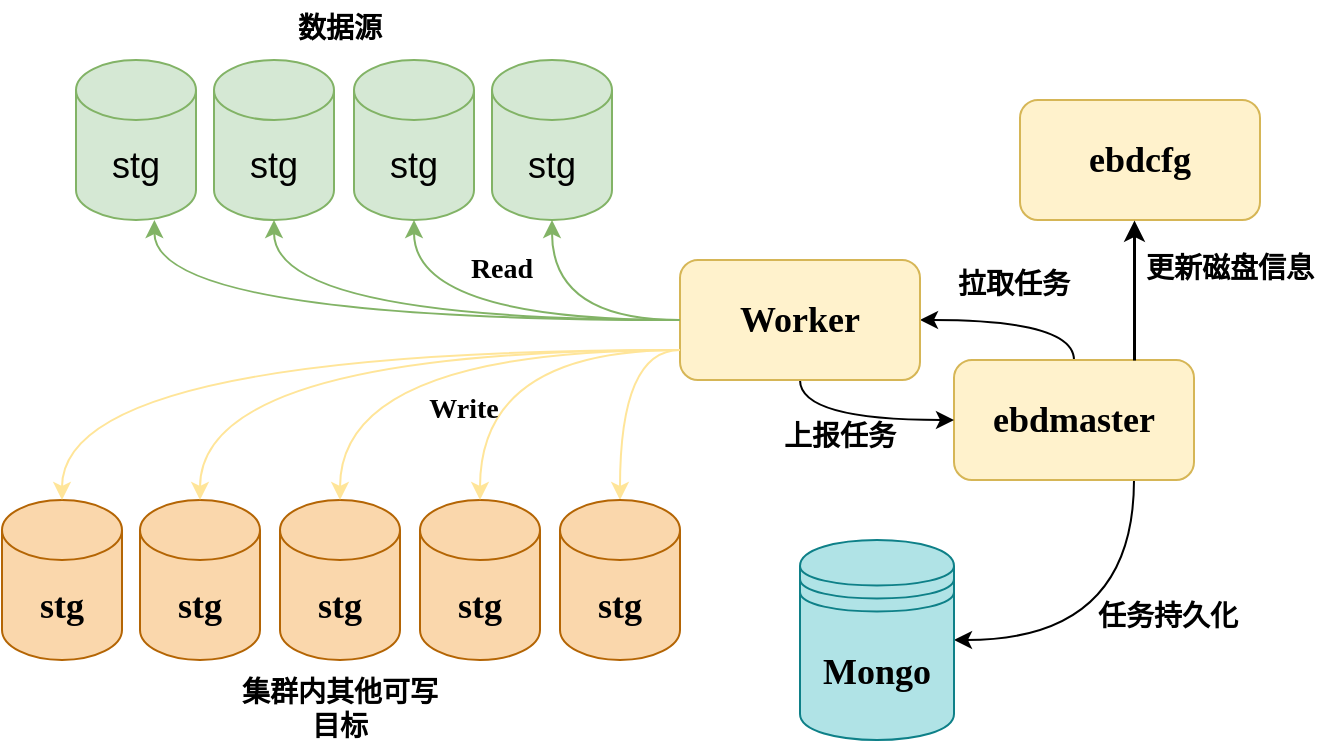 <mxfile version="24.3.1" type="github">
  <diagram name="第 1 页" id="vm2_4MhOrj3uhUJy2ZL5">
    <mxGraphModel dx="1259" dy="688" grid="1" gridSize="10" guides="1" tooltips="1" connect="1" arrows="1" fold="1" page="1" pageScale="1" pageWidth="850" pageHeight="1100" math="0" shadow="0">
      <root>
        <mxCell id="0" />
        <mxCell id="1" parent="0" />
        <mxCell id="j7v_eahj1nVEWiifn2Uk-31" style="edgeStyle=orthogonalEdgeStyle;rounded=0;orthogonalLoop=1;jettySize=auto;html=1;exitX=0.5;exitY=0;exitDx=0;exitDy=0;entryX=1;entryY=0.5;entryDx=0;entryDy=0;curved=1;" edge="1" parent="1" source="j7v_eahj1nVEWiifn2Uk-1" target="j7v_eahj1nVEWiifn2Uk-10">
          <mxGeometry relative="1" as="geometry" />
        </mxCell>
        <mxCell id="j7v_eahj1nVEWiifn2Uk-37" style="edgeStyle=orthogonalEdgeStyle;rounded=0;orthogonalLoop=1;jettySize=auto;html=1;exitX=0.75;exitY=1;exitDx=0;exitDy=0;entryX=1;entryY=0.5;entryDx=0;entryDy=0;curved=1;" edge="1" parent="1" source="j7v_eahj1nVEWiifn2Uk-1" target="j7v_eahj1nVEWiifn2Uk-29">
          <mxGeometry relative="1" as="geometry" />
        </mxCell>
        <mxCell id="j7v_eahj1nVEWiifn2Uk-1" value="&lt;h3&gt;&lt;font face=&quot;Comic Sans MS&quot; style=&quot;font-size: 18px;&quot;&gt;ebdmaster&lt;/font&gt;&lt;/h3&gt;" style="rounded=1;whiteSpace=wrap;html=1;fillColor=#fff2cc;strokeColor=#d6b656;" vertex="1" parent="1">
          <mxGeometry x="537" y="340" width="120" height="60" as="geometry" />
        </mxCell>
        <mxCell id="j7v_eahj1nVEWiifn2Uk-2" value="&lt;h3&gt;&lt;font face=&quot;Comic Sans MS&quot; style=&quot;font-size: 18px;&quot;&gt;ebdcfg&lt;/font&gt;&lt;/h3&gt;" style="rounded=1;whiteSpace=wrap;html=1;fillColor=#fff2cc;strokeColor=#d6b656;" vertex="1" parent="1">
          <mxGeometry x="570" y="210" width="120" height="60" as="geometry" />
        </mxCell>
        <mxCell id="j7v_eahj1nVEWiifn2Uk-5" value="&lt;font style=&quot;font-size: 18px;&quot;&gt;stg&lt;/font&gt;" style="shape=cylinder3;whiteSpace=wrap;html=1;boundedLbl=1;backgroundOutline=1;size=15;fillColor=#d5e8d4;strokeColor=#82b366;" vertex="1" parent="1">
          <mxGeometry x="167" y="190" width="60" height="80" as="geometry" />
        </mxCell>
        <mxCell id="j7v_eahj1nVEWiifn2Uk-30" style="edgeStyle=orthogonalEdgeStyle;rounded=0;orthogonalLoop=1;jettySize=auto;html=1;exitX=0.5;exitY=1;exitDx=0;exitDy=0;entryX=0;entryY=0.5;entryDx=0;entryDy=0;curved=1;" edge="1" parent="1" source="j7v_eahj1nVEWiifn2Uk-10" target="j7v_eahj1nVEWiifn2Uk-1">
          <mxGeometry relative="1" as="geometry" />
        </mxCell>
        <mxCell id="j7v_eahj1nVEWiifn2Uk-44" style="edgeStyle=orthogonalEdgeStyle;rounded=0;orthogonalLoop=1;jettySize=auto;html=1;exitX=0;exitY=0.75;exitDx=0;exitDy=0;curved=1;strokeColor=#FFE599;" edge="1" parent="1" source="j7v_eahj1nVEWiifn2Uk-10" target="j7v_eahj1nVEWiifn2Uk-11">
          <mxGeometry relative="1" as="geometry" />
        </mxCell>
        <mxCell id="j7v_eahj1nVEWiifn2Uk-10" value="&lt;h3&gt;&lt;font face=&quot;Comic Sans MS&quot; style=&quot;font-size: 18px;&quot;&gt;Worker&lt;/font&gt;&lt;/h3&gt;" style="rounded=1;whiteSpace=wrap;html=1;fillColor=#fff2cc;strokeColor=#d6b656;" vertex="1" parent="1">
          <mxGeometry x="400" y="290" width="120" height="60" as="geometry" />
        </mxCell>
        <mxCell id="j7v_eahj1nVEWiifn2Uk-13" value="&lt;font style=&quot;font-size: 18px;&quot;&gt;stg&lt;/font&gt;" style="shape=cylinder3;whiteSpace=wrap;html=1;boundedLbl=1;backgroundOutline=1;size=15;fillColor=#d5e8d4;strokeColor=#82b366;" vertex="1" parent="1">
          <mxGeometry x="98" y="190" width="60" height="80" as="geometry" />
        </mxCell>
        <mxCell id="j7v_eahj1nVEWiifn2Uk-14" value="&lt;font style=&quot;font-size: 18px;&quot;&gt;stg&lt;/font&gt;" style="shape=cylinder3;whiteSpace=wrap;html=1;boundedLbl=1;backgroundOutline=1;size=15;fillColor=#d5e8d4;strokeColor=#82b366;" vertex="1" parent="1">
          <mxGeometry x="237" y="190" width="60" height="80" as="geometry" />
        </mxCell>
        <mxCell id="j7v_eahj1nVEWiifn2Uk-15" value="&lt;font style=&quot;font-size: 18px;&quot;&gt;stg&lt;/font&gt;" style="shape=cylinder3;whiteSpace=wrap;html=1;boundedLbl=1;backgroundOutline=1;size=15;fillColor=#d5e8d4;strokeColor=#82b366;" vertex="1" parent="1">
          <mxGeometry x="306" y="190" width="60" height="80" as="geometry" />
        </mxCell>
        <mxCell id="j7v_eahj1nVEWiifn2Uk-17" style="edgeStyle=orthogonalEdgeStyle;rounded=0;orthogonalLoop=1;jettySize=auto;html=1;exitX=0.75;exitY=0;exitDx=0;exitDy=0;strokeWidth=1.5;" edge="1" parent="1" source="j7v_eahj1nVEWiifn2Uk-1">
          <mxGeometry relative="1" as="geometry">
            <mxPoint x="627" y="270" as="targetPoint" />
          </mxGeometry>
        </mxCell>
        <mxCell id="j7v_eahj1nVEWiifn2Uk-19" value="&lt;font face=&quot;Comic Sans MS&quot; style=&quot;font-size: 14px;&quot;&gt;&lt;b&gt;更新磁盘信息&lt;/b&gt;&lt;/font&gt;" style="text;strokeColor=none;align=center;fillColor=none;html=1;verticalAlign=middle;whiteSpace=wrap;rounded=0;" vertex="1" parent="1">
          <mxGeometry x="620" y="280" width="110" height="30" as="geometry" />
        </mxCell>
        <mxCell id="j7v_eahj1nVEWiifn2Uk-20" style="edgeStyle=orthogonalEdgeStyle;rounded=0;orthogonalLoop=1;jettySize=auto;html=1;exitX=0;exitY=0.5;exitDx=0;exitDy=0;entryX=0.653;entryY=1.01;entryDx=0;entryDy=0;entryPerimeter=0;curved=1;fillColor=#d5e8d4;strokeColor=#82b366;" edge="1" parent="1" source="j7v_eahj1nVEWiifn2Uk-10" target="j7v_eahj1nVEWiifn2Uk-13">
          <mxGeometry relative="1" as="geometry" />
        </mxCell>
        <mxCell id="j7v_eahj1nVEWiifn2Uk-21" style="edgeStyle=orthogonalEdgeStyle;rounded=0;orthogonalLoop=1;jettySize=auto;html=1;exitX=0;exitY=0.5;exitDx=0;exitDy=0;entryX=0.5;entryY=1;entryDx=0;entryDy=0;entryPerimeter=0;curved=1;fillColor=#d5e8d4;strokeColor=#82b366;" edge="1" parent="1" source="j7v_eahj1nVEWiifn2Uk-10" target="j7v_eahj1nVEWiifn2Uk-5">
          <mxGeometry relative="1" as="geometry" />
        </mxCell>
        <mxCell id="j7v_eahj1nVEWiifn2Uk-24" style="edgeStyle=orthogonalEdgeStyle;rounded=0;orthogonalLoop=1;jettySize=auto;html=1;exitX=0;exitY=0.5;exitDx=0;exitDy=0;entryX=0.5;entryY=1;entryDx=0;entryDy=0;entryPerimeter=0;curved=1;fillColor=#d5e8d4;strokeColor=#82b366;" edge="1" parent="1" source="j7v_eahj1nVEWiifn2Uk-10" target="j7v_eahj1nVEWiifn2Uk-15">
          <mxGeometry relative="1" as="geometry" />
        </mxCell>
        <mxCell id="j7v_eahj1nVEWiifn2Uk-25" style="edgeStyle=orthogonalEdgeStyle;rounded=0;orthogonalLoop=1;jettySize=auto;html=1;exitX=0;exitY=0.5;exitDx=0;exitDy=0;entryX=0.5;entryY=1;entryDx=0;entryDy=0;entryPerimeter=0;curved=1;fillColor=#d5e8d4;strokeColor=#82b366;" edge="1" parent="1" source="j7v_eahj1nVEWiifn2Uk-10" target="j7v_eahj1nVEWiifn2Uk-14">
          <mxGeometry relative="1" as="geometry" />
        </mxCell>
        <mxCell id="j7v_eahj1nVEWiifn2Uk-26" value="&lt;font face=&quot;Comic Sans MS&quot; style=&quot;font-size: 14px;&quot;&gt;&lt;b&gt;数据源&lt;/b&gt;&lt;/font&gt;" style="text;strokeColor=none;align=center;fillColor=none;html=1;verticalAlign=middle;whiteSpace=wrap;rounded=0;" vertex="1" parent="1">
          <mxGeometry x="175" y="160" width="110" height="30" as="geometry" />
        </mxCell>
        <mxCell id="j7v_eahj1nVEWiifn2Uk-29" value="&lt;b&gt;&lt;font style=&quot;font-size: 18px;&quot; face=&quot;Comic Sans MS&quot;&gt;Mongo&lt;/font&gt;&lt;/b&gt;" style="shape=datastore;whiteSpace=wrap;html=1;fillColor=#b0e3e6;strokeColor=#0e8088;" vertex="1" parent="1">
          <mxGeometry x="460" y="430" width="77" height="100" as="geometry" />
        </mxCell>
        <mxCell id="j7v_eahj1nVEWiifn2Uk-34" value="&lt;font face=&quot;Comic Sans MS&quot;&gt;&lt;span style=&quot;font-size: 14px;&quot;&gt;&lt;b&gt;拉取任务&lt;/b&gt;&lt;/span&gt;&lt;/font&gt;" style="text;strokeColor=none;align=center;fillColor=none;html=1;verticalAlign=middle;whiteSpace=wrap;rounded=0;" vertex="1" parent="1">
          <mxGeometry x="512" y="288" width="110" height="30" as="geometry" />
        </mxCell>
        <mxCell id="j7v_eahj1nVEWiifn2Uk-36" value="&lt;font face=&quot;Comic Sans MS&quot;&gt;&lt;span style=&quot;font-size: 14px;&quot;&gt;&lt;b&gt;上报任务&lt;/b&gt;&lt;/span&gt;&lt;/font&gt;" style="text;strokeColor=none;align=center;fillColor=none;html=1;verticalAlign=middle;whiteSpace=wrap;rounded=0;" vertex="1" parent="1">
          <mxGeometry x="425" y="364" width="110" height="30" as="geometry" />
        </mxCell>
        <mxCell id="j7v_eahj1nVEWiifn2Uk-38" value="" style="group" vertex="1" connectable="0" parent="1">
          <mxGeometry x="61" y="410" width="339" height="120" as="geometry" />
        </mxCell>
        <mxCell id="j7v_eahj1nVEWiifn2Uk-6" value="&lt;font face=&quot;Comic Sans MS&quot; style=&quot;font-size: 18px;&quot;&gt;&lt;b&gt;stg&lt;/b&gt;&lt;/font&gt;" style="shape=cylinder3;whiteSpace=wrap;html=1;boundedLbl=1;backgroundOutline=1;size=15;fillColor=#fad7ac;strokeColor=#b46504;" vertex="1" parent="j7v_eahj1nVEWiifn2Uk-38">
          <mxGeometry x="69" width="60" height="80" as="geometry" />
        </mxCell>
        <mxCell id="j7v_eahj1nVEWiifn2Uk-7" value="&lt;font face=&quot;Comic Sans MS&quot; style=&quot;font-size: 18px;&quot;&gt;&lt;b&gt;stg&lt;/b&gt;&lt;/font&gt;" style="shape=cylinder3;whiteSpace=wrap;html=1;boundedLbl=1;backgroundOutline=1;size=15;fillColor=#fad7ac;strokeColor=#b46504;" vertex="1" parent="j7v_eahj1nVEWiifn2Uk-38">
          <mxGeometry x="209" width="60" height="80" as="geometry" />
        </mxCell>
        <mxCell id="j7v_eahj1nVEWiifn2Uk-8" value="&lt;font face=&quot;Comic Sans MS&quot; style=&quot;font-size: 18px;&quot;&gt;&lt;b&gt;stg&lt;/b&gt;&lt;/font&gt;" style="shape=cylinder3;whiteSpace=wrap;html=1;boundedLbl=1;backgroundOutline=1;size=15;fillColor=#fad7ac;strokeColor=#b46504;" vertex="1" parent="j7v_eahj1nVEWiifn2Uk-38">
          <mxGeometry x="139" width="60" height="80" as="geometry" />
        </mxCell>
        <mxCell id="j7v_eahj1nVEWiifn2Uk-11" value="&lt;font face=&quot;Comic Sans MS&quot; style=&quot;font-size: 18px;&quot;&gt;&lt;b&gt;stg&lt;/b&gt;&lt;/font&gt;" style="shape=cylinder3;whiteSpace=wrap;html=1;boundedLbl=1;backgroundOutline=1;size=15;fillColor=#fad7ac;strokeColor=#b46504;" vertex="1" parent="j7v_eahj1nVEWiifn2Uk-38">
          <mxGeometry x="279" width="60" height="80" as="geometry" />
        </mxCell>
        <mxCell id="j7v_eahj1nVEWiifn2Uk-12" value="&lt;font face=&quot;Comic Sans MS&quot; style=&quot;font-size: 18px;&quot;&gt;&lt;b&gt;stg&lt;/b&gt;&lt;/font&gt;" style="shape=cylinder3;whiteSpace=wrap;html=1;boundedLbl=1;backgroundOutline=1;size=15;fillColor=#fad7ac;strokeColor=#b46504;" vertex="1" parent="j7v_eahj1nVEWiifn2Uk-38">
          <mxGeometry width="60" height="80" as="geometry" />
        </mxCell>
        <mxCell id="j7v_eahj1nVEWiifn2Uk-27" value="&lt;font face=&quot;Comic Sans MS&quot; style=&quot;font-size: 14px;&quot;&gt;&lt;b&gt;集群内其他可写目标&lt;/b&gt;&lt;/font&gt;" style="text;strokeColor=none;align=center;fillColor=none;html=1;verticalAlign=middle;whiteSpace=wrap;rounded=0;" vertex="1" parent="j7v_eahj1nVEWiifn2Uk-38">
          <mxGeometry x="114" y="90" width="110" height="30" as="geometry" />
        </mxCell>
        <mxCell id="j7v_eahj1nVEWiifn2Uk-39" value="&lt;font face=&quot;Comic Sans MS&quot; style=&quot;font-size: 14px;&quot;&gt;&lt;b&gt;任务持久化&lt;/b&gt;&lt;/font&gt;" style="text;strokeColor=none;align=center;fillColor=none;html=1;verticalAlign=middle;whiteSpace=wrap;rounded=0;" vertex="1" parent="1">
          <mxGeometry x="589" y="454" width="110" height="30" as="geometry" />
        </mxCell>
        <mxCell id="j7v_eahj1nVEWiifn2Uk-40" style="edgeStyle=orthogonalEdgeStyle;rounded=0;orthogonalLoop=1;jettySize=auto;html=1;exitX=0;exitY=0.75;exitDx=0;exitDy=0;entryX=0.5;entryY=0;entryDx=0;entryDy=0;entryPerimeter=0;curved=1;strokeColor=#FFE599;" edge="1" parent="1" source="j7v_eahj1nVEWiifn2Uk-10" target="j7v_eahj1nVEWiifn2Uk-12">
          <mxGeometry relative="1" as="geometry" />
        </mxCell>
        <mxCell id="j7v_eahj1nVEWiifn2Uk-41" style="edgeStyle=orthogonalEdgeStyle;rounded=0;orthogonalLoop=1;jettySize=auto;html=1;exitX=0;exitY=0.75;exitDx=0;exitDy=0;entryX=0.5;entryY=0;entryDx=0;entryDy=0;entryPerimeter=0;curved=1;strokeColor=#FFE599;" edge="1" parent="1" source="j7v_eahj1nVEWiifn2Uk-10" target="j7v_eahj1nVEWiifn2Uk-6">
          <mxGeometry relative="1" as="geometry" />
        </mxCell>
        <mxCell id="j7v_eahj1nVEWiifn2Uk-42" style="edgeStyle=orthogonalEdgeStyle;rounded=0;orthogonalLoop=1;jettySize=auto;html=1;exitX=0;exitY=0.75;exitDx=0;exitDy=0;entryX=0.5;entryY=0;entryDx=0;entryDy=0;entryPerimeter=0;curved=1;strokeColor=#FFE599;" edge="1" parent="1" source="j7v_eahj1nVEWiifn2Uk-10" target="j7v_eahj1nVEWiifn2Uk-8">
          <mxGeometry relative="1" as="geometry" />
        </mxCell>
        <mxCell id="j7v_eahj1nVEWiifn2Uk-43" style="edgeStyle=orthogonalEdgeStyle;rounded=0;orthogonalLoop=1;jettySize=auto;html=1;exitX=0;exitY=0.75;exitDx=0;exitDy=0;entryX=0.5;entryY=0;entryDx=0;entryDy=0;entryPerimeter=0;curved=1;strokeColor=#FFE599;" edge="1" parent="1" source="j7v_eahj1nVEWiifn2Uk-10" target="j7v_eahj1nVEWiifn2Uk-7">
          <mxGeometry relative="1" as="geometry" />
        </mxCell>
        <mxCell id="j7v_eahj1nVEWiifn2Uk-47" value="&lt;font face=&quot;Comic Sans MS&quot; style=&quot;font-size: 14px;&quot;&gt;&lt;b&gt;Read&lt;/b&gt;&lt;/font&gt;" style="text;strokeColor=none;align=center;fillColor=none;html=1;verticalAlign=middle;whiteSpace=wrap;rounded=0;" vertex="1" parent="1">
          <mxGeometry x="256" y="280" width="110" height="30" as="geometry" />
        </mxCell>
        <mxCell id="j7v_eahj1nVEWiifn2Uk-48" value="&lt;font face=&quot;Comic Sans MS&quot; style=&quot;font-size: 14px;&quot;&gt;&lt;b&gt;Write&lt;/b&gt;&lt;/font&gt;" style="text;strokeColor=none;align=center;fillColor=none;html=1;verticalAlign=middle;whiteSpace=wrap;rounded=0;" vertex="1" parent="1">
          <mxGeometry x="237" y="350" width="110" height="30" as="geometry" />
        </mxCell>
      </root>
    </mxGraphModel>
  </diagram>
</mxfile>
